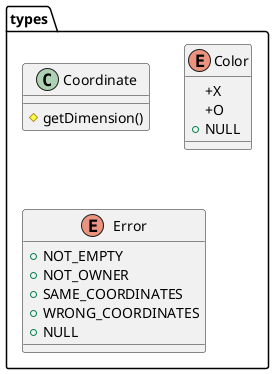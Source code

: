 @startuml typespackages
package types  { }

class  types.Coordinate{
    #getDimension()
}

enum  types.Color{
    +X
    +O
    +NULL
}

enum  types.Error{
    +NOT_EMPTY
    +NOT_OWNER
    +SAME_COORDINATES
    +WRONG_COORDINATES
    +NULL
}
@enduml